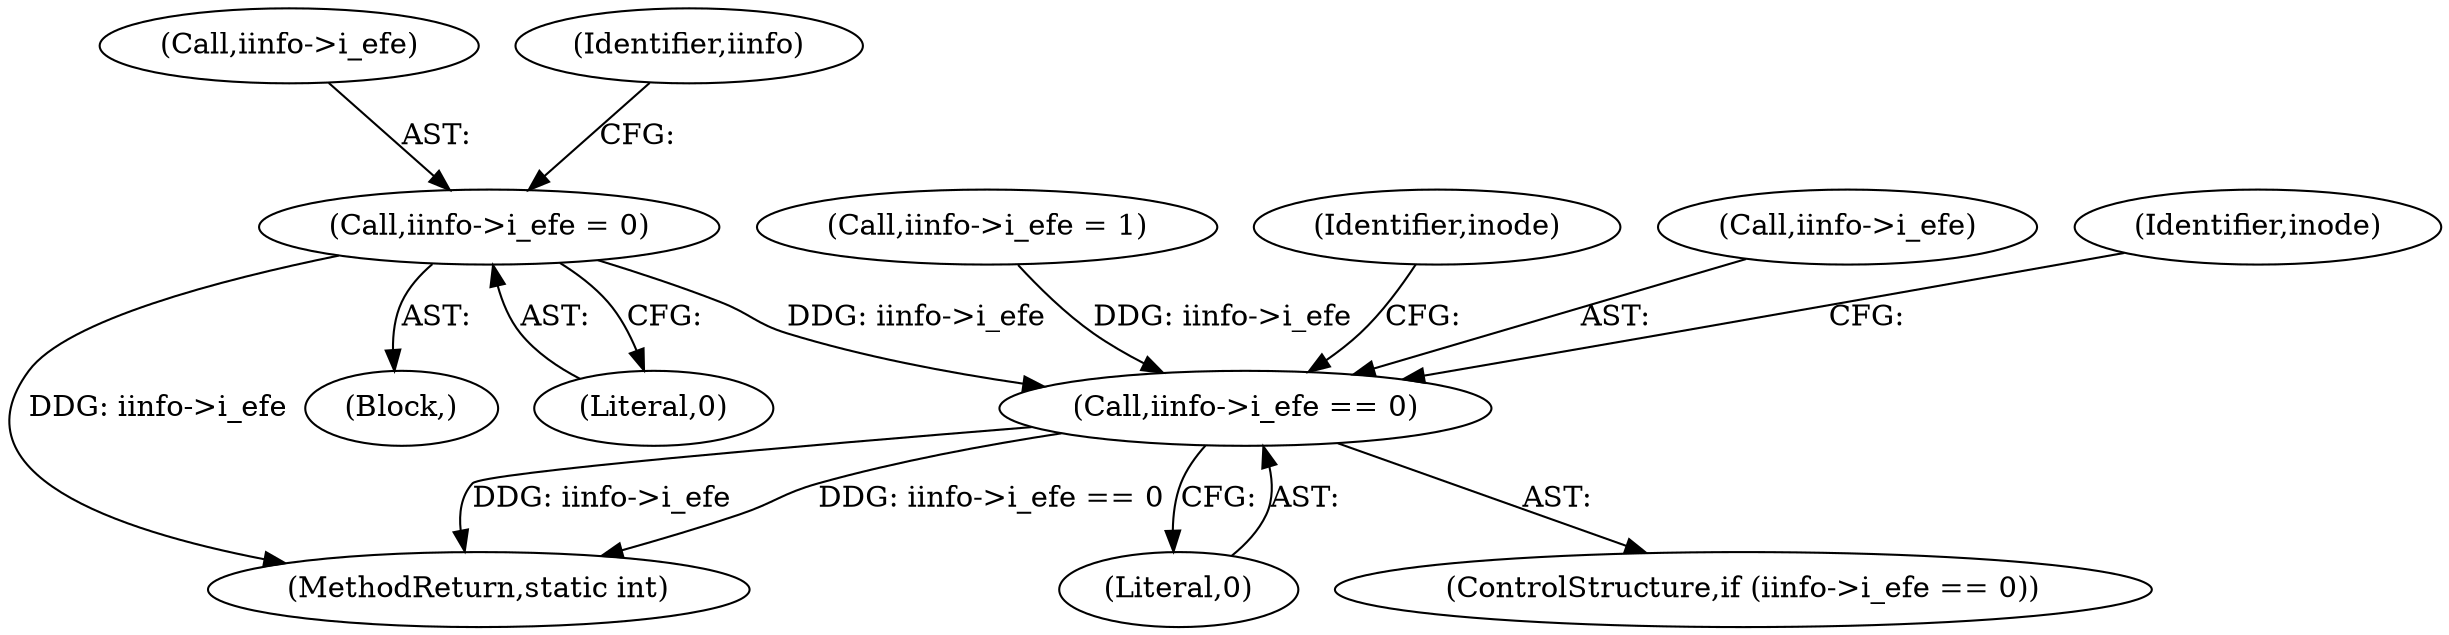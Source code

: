 digraph "0_linux_23b133bdc452aa441fcb9b82cbf6dd05cfd342d0@pointer" {
"1000469" [label="(Call,iinfo->i_efe = 0)"];
"1000748" [label="(Call,iinfo->i_efe == 0)"];
"1000752" [label="(Literal,0)"];
"1000469" [label="(Call,iinfo->i_efe = 0)"];
"1000421" [label="(Call,iinfo->i_efe = 1)"];
"1000748" [label="(Call,iinfo->i_efe == 0)"];
"1000857" [label="(Identifier,inode)"];
"1000470" [label="(Call,iinfo->i_efe)"];
"1000468" [label="(Block,)"];
"1000476" [label="(Identifier,iinfo)"];
"1000473" [label="(Literal,0)"];
"1000749" [label="(Call,iinfo->i_efe)"];
"1000756" [label="(Identifier,inode)"];
"1001231" [label="(MethodReturn,static int)"];
"1000747" [label="(ControlStructure,if (iinfo->i_efe == 0))"];
"1000469" -> "1000468"  [label="AST: "];
"1000469" -> "1000473"  [label="CFG: "];
"1000470" -> "1000469"  [label="AST: "];
"1000473" -> "1000469"  [label="AST: "];
"1000476" -> "1000469"  [label="CFG: "];
"1000469" -> "1001231"  [label="DDG: iinfo->i_efe"];
"1000469" -> "1000748"  [label="DDG: iinfo->i_efe"];
"1000748" -> "1000747"  [label="AST: "];
"1000748" -> "1000752"  [label="CFG: "];
"1000749" -> "1000748"  [label="AST: "];
"1000752" -> "1000748"  [label="AST: "];
"1000756" -> "1000748"  [label="CFG: "];
"1000857" -> "1000748"  [label="CFG: "];
"1000748" -> "1001231"  [label="DDG: iinfo->i_efe == 0"];
"1000748" -> "1001231"  [label="DDG: iinfo->i_efe"];
"1000421" -> "1000748"  [label="DDG: iinfo->i_efe"];
}
